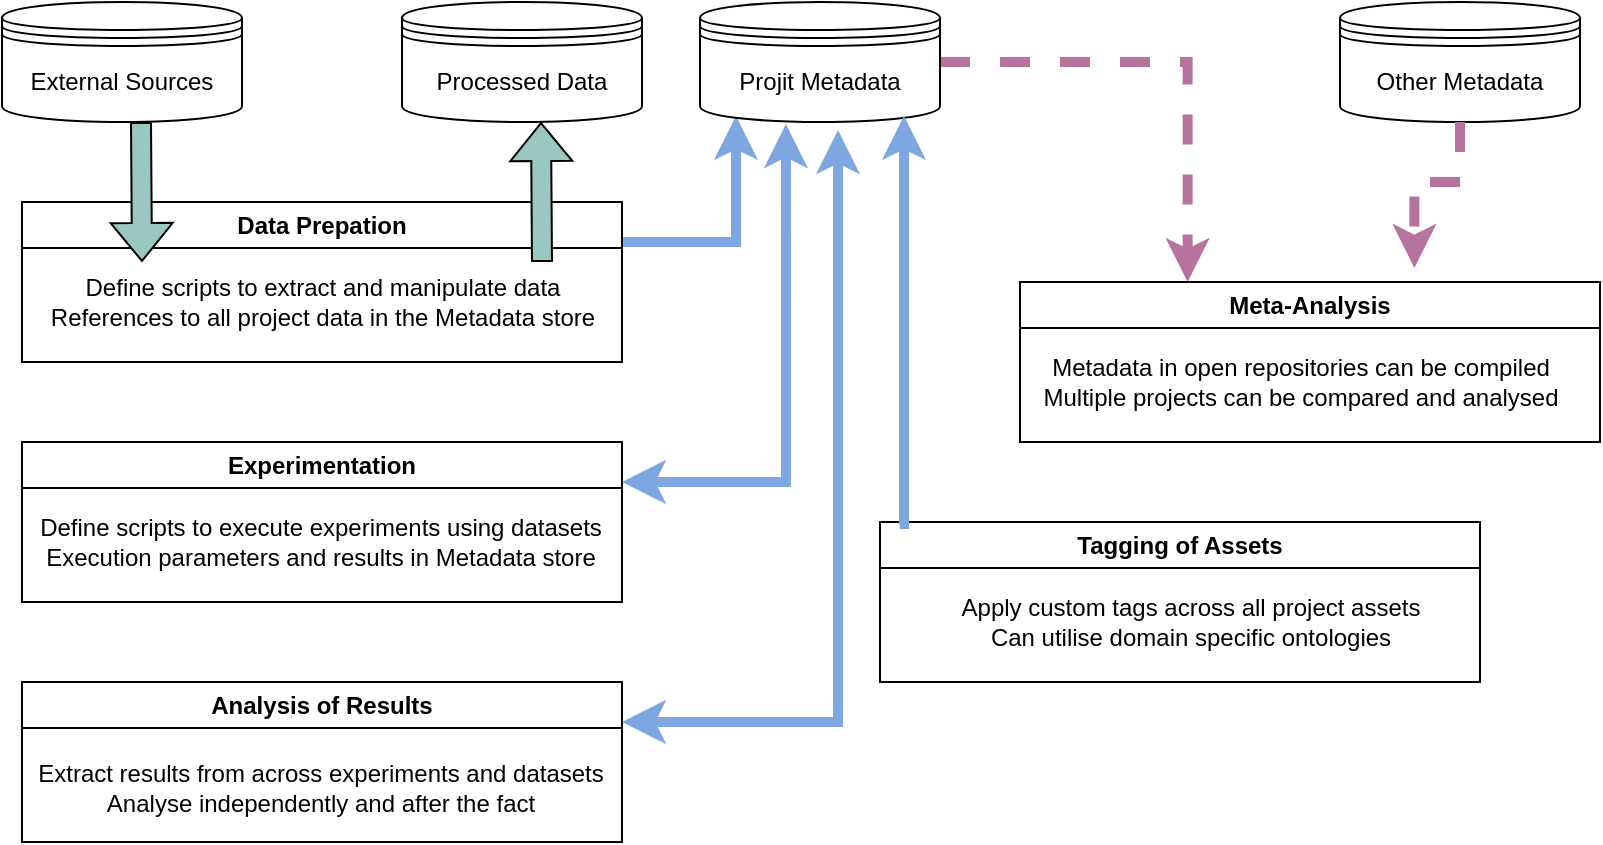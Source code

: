 <mxfile version="21.6.5" type="device">
  <diagram name="Page-1" id="1oxovvhrkwaGEaMZ6Zkm">
    <mxGraphModel dx="1069" dy="714" grid="1" gridSize="10" guides="1" tooltips="1" connect="1" arrows="1" fold="1" page="1" pageScale="1" pageWidth="827" pageHeight="1169" math="0" shadow="0">
      <root>
        <mxCell id="0" />
        <mxCell id="1" parent="0" />
        <mxCell id="XCQ5zsaXB3w69v--F8P7-1" value="External Sources" style="shape=datastore;whiteSpace=wrap;html=1;" parent="1" vertex="1">
          <mxGeometry x="11" y="20" width="120" height="60" as="geometry" />
        </mxCell>
        <mxCell id="XCQ5zsaXB3w69v--F8P7-6" style="edgeStyle=orthogonalEdgeStyle;rounded=0;orthogonalLoop=1;jettySize=auto;html=1;entryX=0.15;entryY=0.95;entryDx=0;entryDy=0;entryPerimeter=0;strokeColor=#7EA6E0;strokeWidth=5;exitX=1;exitY=0.25;exitDx=0;exitDy=0;" parent="1" source="XCQ5zsaXB3w69v--F8P7-2" target="XCQ5zsaXB3w69v--F8P7-4" edge="1">
          <mxGeometry relative="1" as="geometry">
            <mxPoint x="331" y="133" as="sourcePoint" />
            <mxPoint x="429" y="50" as="targetPoint" />
            <Array as="points">
              <mxPoint x="378" y="140" />
            </Array>
          </mxGeometry>
        </mxCell>
        <mxCell id="XCQ5zsaXB3w69v--F8P7-2" value="Data Prepation" style="swimlane;whiteSpace=wrap;html=1;" parent="1" vertex="1">
          <mxGeometry x="21" y="120" width="300" height="80" as="geometry" />
        </mxCell>
        <mxCell id="XCQ5zsaXB3w69v--F8P7-10" value="" style="shape=flexArrow;endArrow=classic;html=1;rounded=0;fillColor=#9AC7BF;fillStyle=solid;" parent="XCQ5zsaXB3w69v--F8P7-2" edge="1">
          <mxGeometry width="50" height="50" relative="1" as="geometry">
            <mxPoint x="59.5" y="-40" as="sourcePoint" />
            <mxPoint x="60" y="30" as="targetPoint" />
          </mxGeometry>
        </mxCell>
        <mxCell id="XCQ5zsaXB3w69v--F8P7-11" value="" style="shape=flexArrow;endArrow=classic;html=1;rounded=0;fillColor=#9AC7BF;fillStyle=solid;" parent="XCQ5zsaXB3w69v--F8P7-2" edge="1">
          <mxGeometry width="50" height="50" relative="1" as="geometry">
            <mxPoint x="260" y="30" as="sourcePoint" />
            <mxPoint x="259.5" y="-40" as="targetPoint" />
          </mxGeometry>
        </mxCell>
        <mxCell id="BoOxfsQ376VUfxmOBauW-1" value="Define scripts to extract and manipulate data&lt;br&gt;References to all project data in the Metadata store" style="text;html=1;align=center;verticalAlign=middle;resizable=0;points=[];autosize=1;strokeColor=none;fillColor=none;" vertex="1" parent="XCQ5zsaXB3w69v--F8P7-2">
          <mxGeometry y="30" width="300" height="40" as="geometry" />
        </mxCell>
        <mxCell id="XCQ5zsaXB3w69v--F8P7-15" style="edgeStyle=orthogonalEdgeStyle;rounded=0;orthogonalLoop=1;jettySize=auto;html=1;exitX=1;exitY=0.5;exitDx=0;exitDy=0;entryX=0.289;entryY=0;entryDx=0;entryDy=0;strokeColor=#B5739D;strokeWidth=5;dashed=1;entryPerimeter=0;" parent="1" source="XCQ5zsaXB3w69v--F8P7-4" target="XCQ5zsaXB3w69v--F8P7-14" edge="1">
          <mxGeometry relative="1" as="geometry" />
        </mxCell>
        <mxCell id="XCQ5zsaXB3w69v--F8P7-4" value="Projit Metadata" style="shape=datastore;whiteSpace=wrap;html=1;" parent="1" vertex="1">
          <mxGeometry x="360" y="20" width="120" height="60" as="geometry" />
        </mxCell>
        <mxCell id="XCQ5zsaXB3w69v--F8P7-5" value="Processed Data" style="shape=datastore;whiteSpace=wrap;html=1;" parent="1" vertex="1">
          <mxGeometry x="211" y="20" width="120" height="60" as="geometry" />
        </mxCell>
        <mxCell id="XCQ5zsaXB3w69v--F8P7-7" value="Experimentation" style="swimlane;whiteSpace=wrap;html=1;" parent="1" vertex="1">
          <mxGeometry x="21" y="240" width="300" height="80" as="geometry" />
        </mxCell>
        <mxCell id="BoOxfsQ376VUfxmOBauW-3" value="Define scripts to execute experiments using datasets&lt;br&gt;Execution parameters and results in Metadata store" style="text;html=1;align=center;verticalAlign=middle;resizable=0;points=[];autosize=1;strokeColor=none;fillColor=none;" vertex="1" parent="XCQ5zsaXB3w69v--F8P7-7">
          <mxGeometry x="-1" y="30" width="300" height="40" as="geometry" />
        </mxCell>
        <mxCell id="XCQ5zsaXB3w69v--F8P7-8" value="Analysis of Results" style="swimlane;whiteSpace=wrap;html=1;" parent="1" vertex="1">
          <mxGeometry x="21" y="360" width="300" height="80" as="geometry" />
        </mxCell>
        <mxCell id="XCQ5zsaXB3w69v--F8P7-12" style="edgeStyle=orthogonalEdgeStyle;rounded=0;orthogonalLoop=1;jettySize=auto;html=1;entryX=0.358;entryY=1.017;entryDx=0;entryDy=0;strokeColor=#7EA6E0;strokeWidth=5;startArrow=classic;startFill=1;exitX=1;exitY=0.25;exitDx=0;exitDy=0;entryPerimeter=0;" parent="1" source="XCQ5zsaXB3w69v--F8P7-7" target="XCQ5zsaXB3w69v--F8P7-4" edge="1">
          <mxGeometry relative="1" as="geometry">
            <mxPoint x="331" y="256" as="sourcePoint" />
            <mxPoint x="429" y="200" as="targetPoint" />
          </mxGeometry>
        </mxCell>
        <mxCell id="XCQ5zsaXB3w69v--F8P7-13" style="edgeStyle=orthogonalEdgeStyle;rounded=0;orthogonalLoop=1;jettySize=auto;html=1;entryX=0.575;entryY=1.067;entryDx=0;entryDy=0;strokeColor=#7EA6E0;strokeWidth=5;entryPerimeter=0;startArrow=classic;startFill=0;exitX=1;exitY=0.25;exitDx=0;exitDy=0;" parent="1" source="XCQ5zsaXB3w69v--F8P7-8" target="XCQ5zsaXB3w69v--F8P7-4" edge="1">
          <mxGeometry relative="1" as="geometry">
            <mxPoint x="331" y="376" as="sourcePoint" />
            <mxPoint x="471" y="200" as="targetPoint" />
          </mxGeometry>
        </mxCell>
        <mxCell id="XCQ5zsaXB3w69v--F8P7-14" value="Meta-Analysis" style="swimlane;whiteSpace=wrap;html=1;" parent="1" vertex="1">
          <mxGeometry x="520" y="160" width="290" height="80" as="geometry" />
        </mxCell>
        <mxCell id="BoOxfsQ376VUfxmOBauW-11" value="Metadata in open repositories can be compiled&lt;br&gt;Multiple projects can be compared and analysed" style="text;html=1;align=center;verticalAlign=middle;resizable=0;points=[];autosize=1;strokeColor=none;fillColor=none;" vertex="1" parent="XCQ5zsaXB3w69v--F8P7-14">
          <mxGeometry y="30" width="280" height="40" as="geometry" />
        </mxCell>
        <mxCell id="BoOxfsQ376VUfxmOBauW-5" value="Extract results from across experiments and datasets&lt;br&gt;Analyse independently and after the fact" style="text;html=1;align=center;verticalAlign=middle;resizable=0;points=[];autosize=1;strokeColor=none;fillColor=none;" vertex="1" parent="1">
          <mxGeometry x="15" y="393" width="310" height="40" as="geometry" />
        </mxCell>
        <mxCell id="BoOxfsQ376VUfxmOBauW-6" value="Tagging of Assets" style="swimlane;whiteSpace=wrap;html=1;" vertex="1" parent="1">
          <mxGeometry x="450" y="280" width="300" height="80" as="geometry" />
        </mxCell>
        <mxCell id="BoOxfsQ376VUfxmOBauW-8" value="Apply custom tags across all project assets&lt;br&gt;Can utilise domain specific ontologies" style="text;html=1;align=center;verticalAlign=middle;resizable=0;points=[];autosize=1;strokeColor=none;fillColor=none;" vertex="1" parent="BoOxfsQ376VUfxmOBauW-6">
          <mxGeometry x="30" y="30" width="250" height="40" as="geometry" />
        </mxCell>
        <mxCell id="BoOxfsQ376VUfxmOBauW-7" style="edgeStyle=orthogonalEdgeStyle;rounded=0;orthogonalLoop=1;jettySize=auto;html=1;strokeColor=#7EA6E0;strokeWidth=5;exitX=0.033;exitY=0.013;exitDx=0;exitDy=0;exitPerimeter=0;entryX=0.85;entryY=0.95;entryDx=0;entryDy=0;entryPerimeter=0;" edge="1" parent="1" source="BoOxfsQ376VUfxmOBauW-6" target="XCQ5zsaXB3w69v--F8P7-4">
          <mxGeometry relative="1" as="geometry">
            <mxPoint x="460" y="270" as="sourcePoint" />
            <mxPoint x="490" y="150" as="targetPoint" />
            <Array as="points">
              <mxPoint x="462" y="281" />
            </Array>
          </mxGeometry>
        </mxCell>
        <mxCell id="BoOxfsQ376VUfxmOBauW-9" value="Other Metadata" style="shape=datastore;whiteSpace=wrap;html=1;" vertex="1" parent="1">
          <mxGeometry x="680" y="20" width="120" height="60" as="geometry" />
        </mxCell>
        <mxCell id="BoOxfsQ376VUfxmOBauW-12" style="edgeStyle=orthogonalEdgeStyle;rounded=0;orthogonalLoop=1;jettySize=auto;html=1;entryX=0.68;entryY=-0.088;entryDx=0;entryDy=0;strokeColor=#B5739D;strokeWidth=5;dashed=1;entryPerimeter=0;exitX=0.5;exitY=1;exitDx=0;exitDy=0;" edge="1" parent="1" source="BoOxfsQ376VUfxmOBauW-9" target="XCQ5zsaXB3w69v--F8P7-14">
          <mxGeometry relative="1" as="geometry">
            <mxPoint x="614" y="60" as="sourcePoint" />
            <mxPoint x="614" y="170" as="targetPoint" />
            <Array as="points">
              <mxPoint x="740" y="110" />
              <mxPoint x="717" y="110" />
            </Array>
          </mxGeometry>
        </mxCell>
      </root>
    </mxGraphModel>
  </diagram>
</mxfile>
